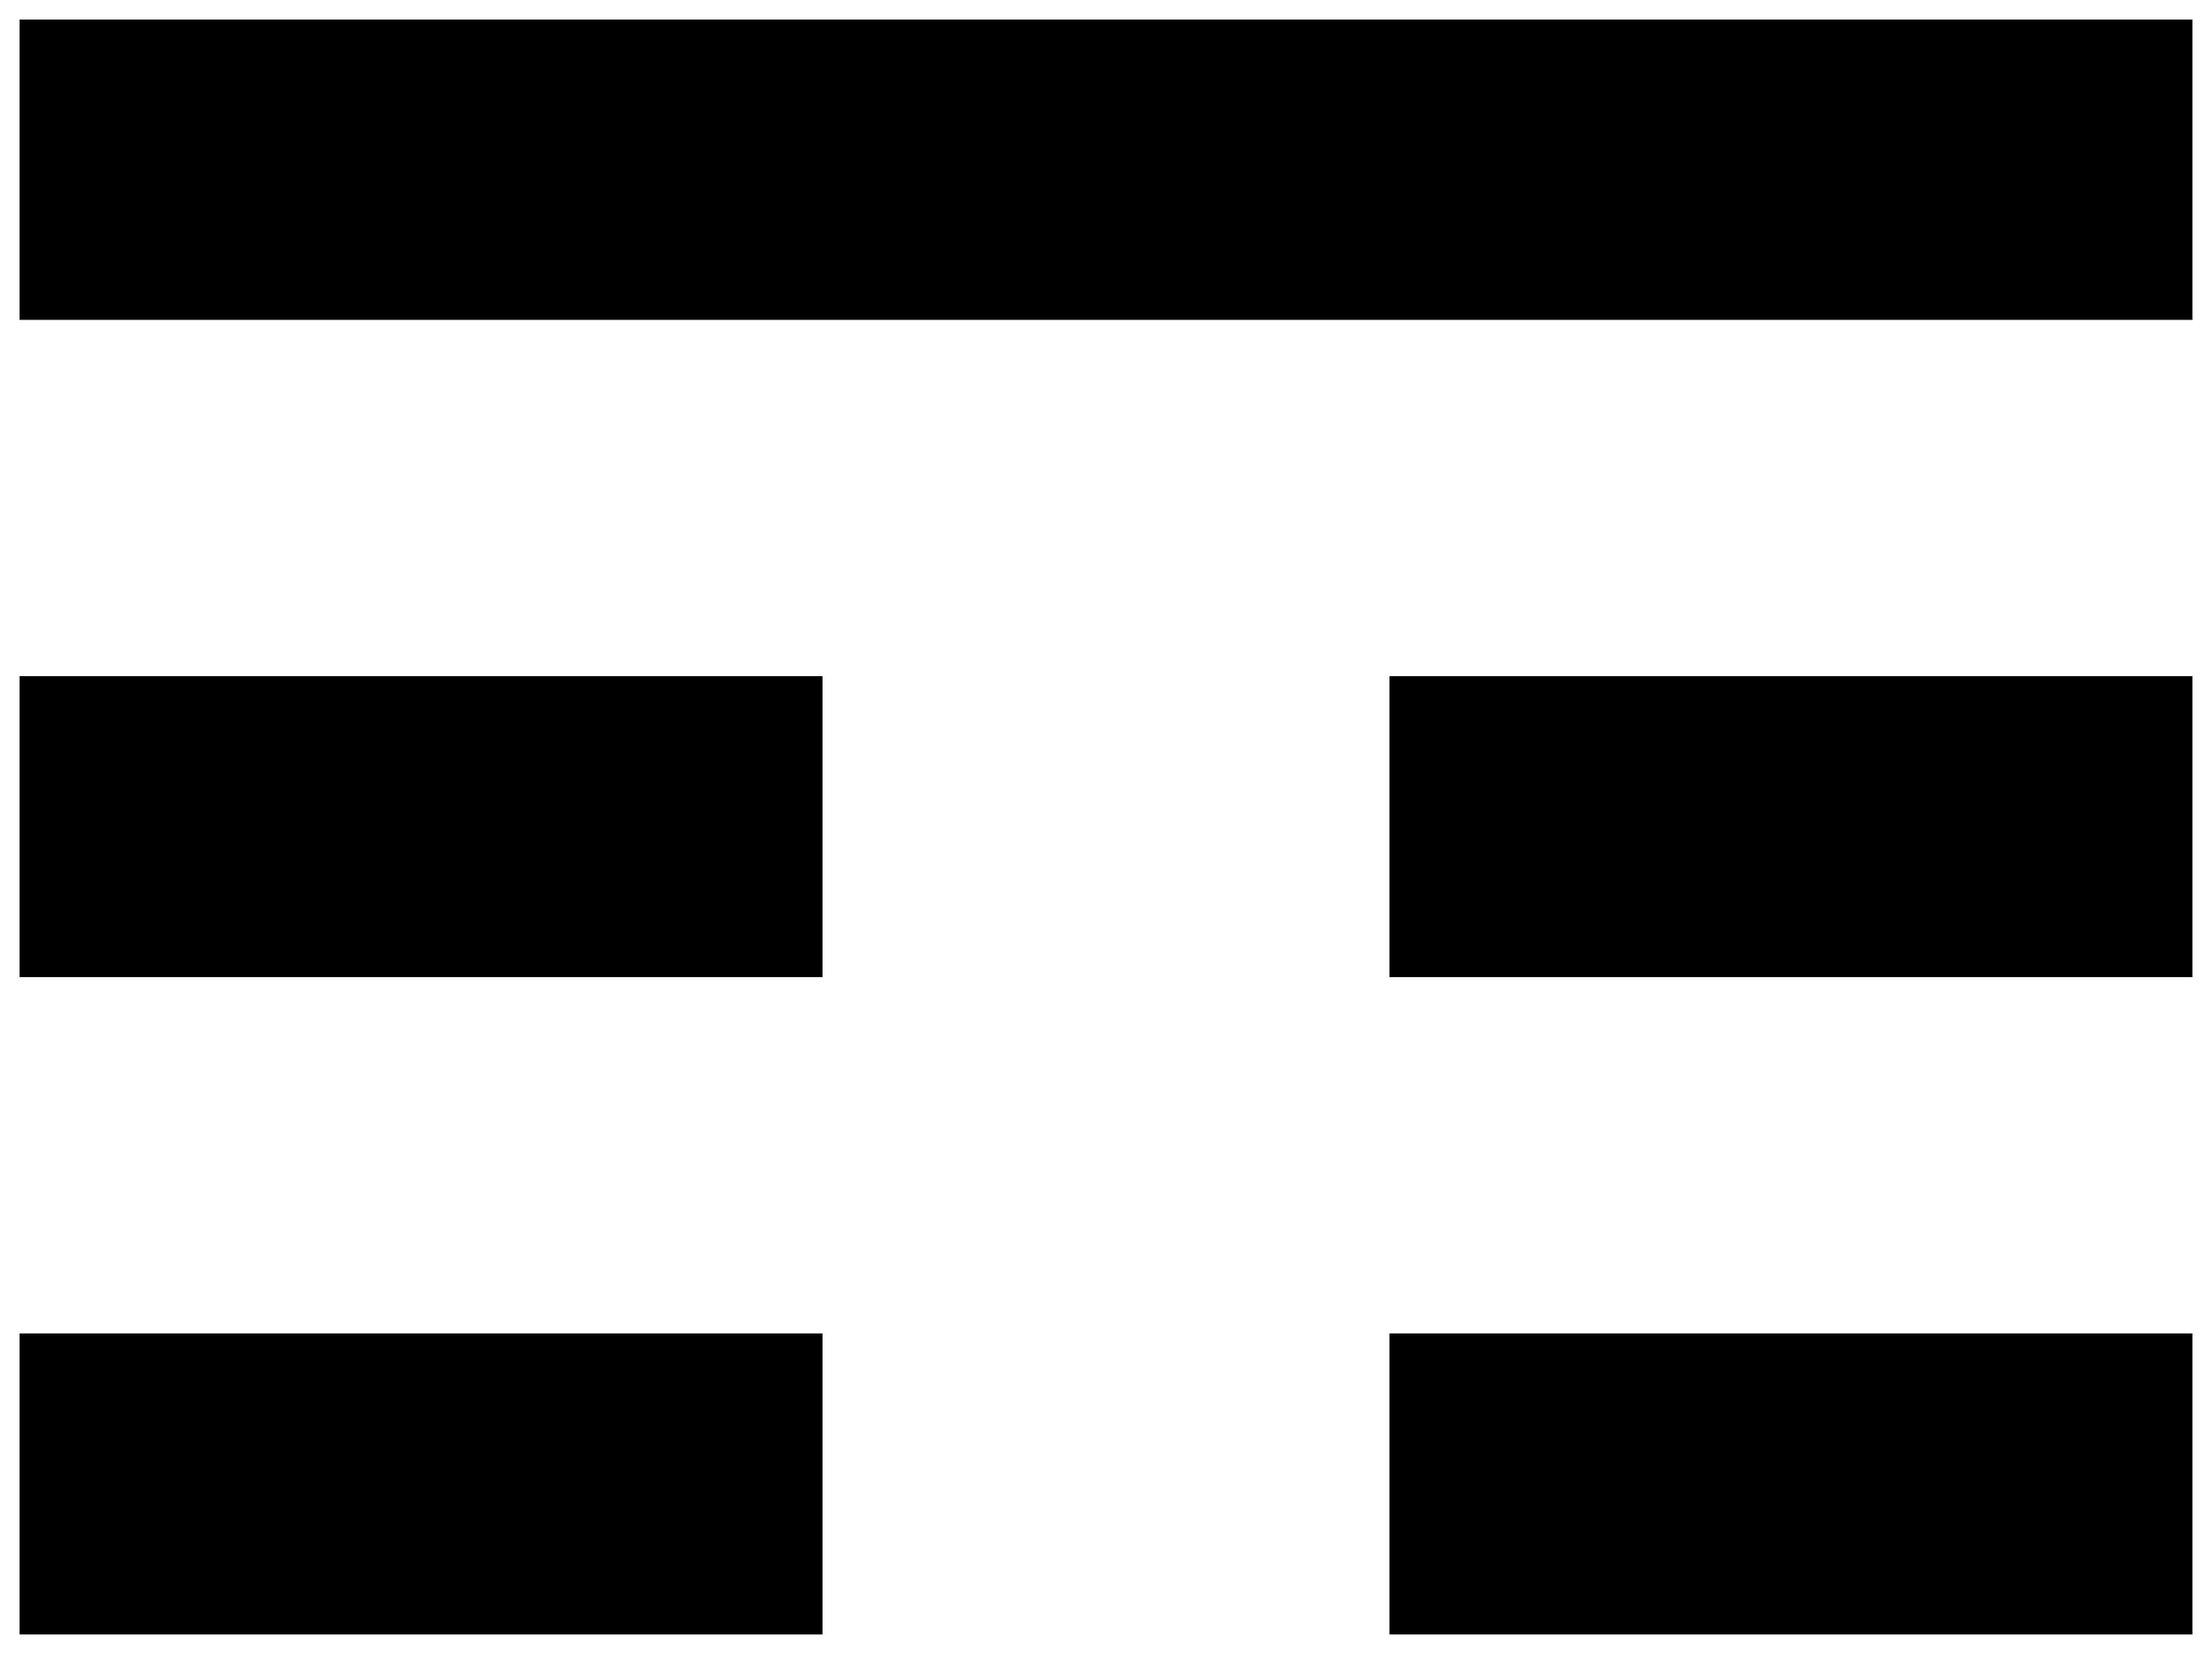 


\begin{tikzpicture}[y=0.80pt, x=0.80pt, yscale=-1.0, xscale=1.0, inner sep=0pt, outer sep=0pt]
\begin{scope}[shift={(100.0,1856.0)},nonzero rule]
  \path[draw=.,fill=.,line width=1.600pt] (1724.0,-636.0) --
    (1208.0,-636.0) -- (1208.0,-828.0) -- (1724.0,-828.0) --
    (1724.0,-636.0) -- cycle(1724.0,-1060.0) -- (324.0,-1060.0)
    -- (324.0,-1252.0) -- (1724.0,-1252.0) -- (1724.0,-1060.0)
    -- cycle(1724.0,-212.0) -- (1208.0,-212.0) --
    (1208.0,-404.0) -- (1724.0,-404.0) -- (1724.0,-212.0) --
    cycle(840.0,-636.0) -- (324.0,-636.0) -- (324.0,-828.0) --
    (840.0,-828.0) -- (840.0,-636.0) -- cycle(840.0,-212.0) --
    (324.0,-212.0) -- (324.0,-404.0) -- (840.0,-404.0) --
    (840.0,-212.0) -- cycle;
\end{scope}

\end{tikzpicture}

